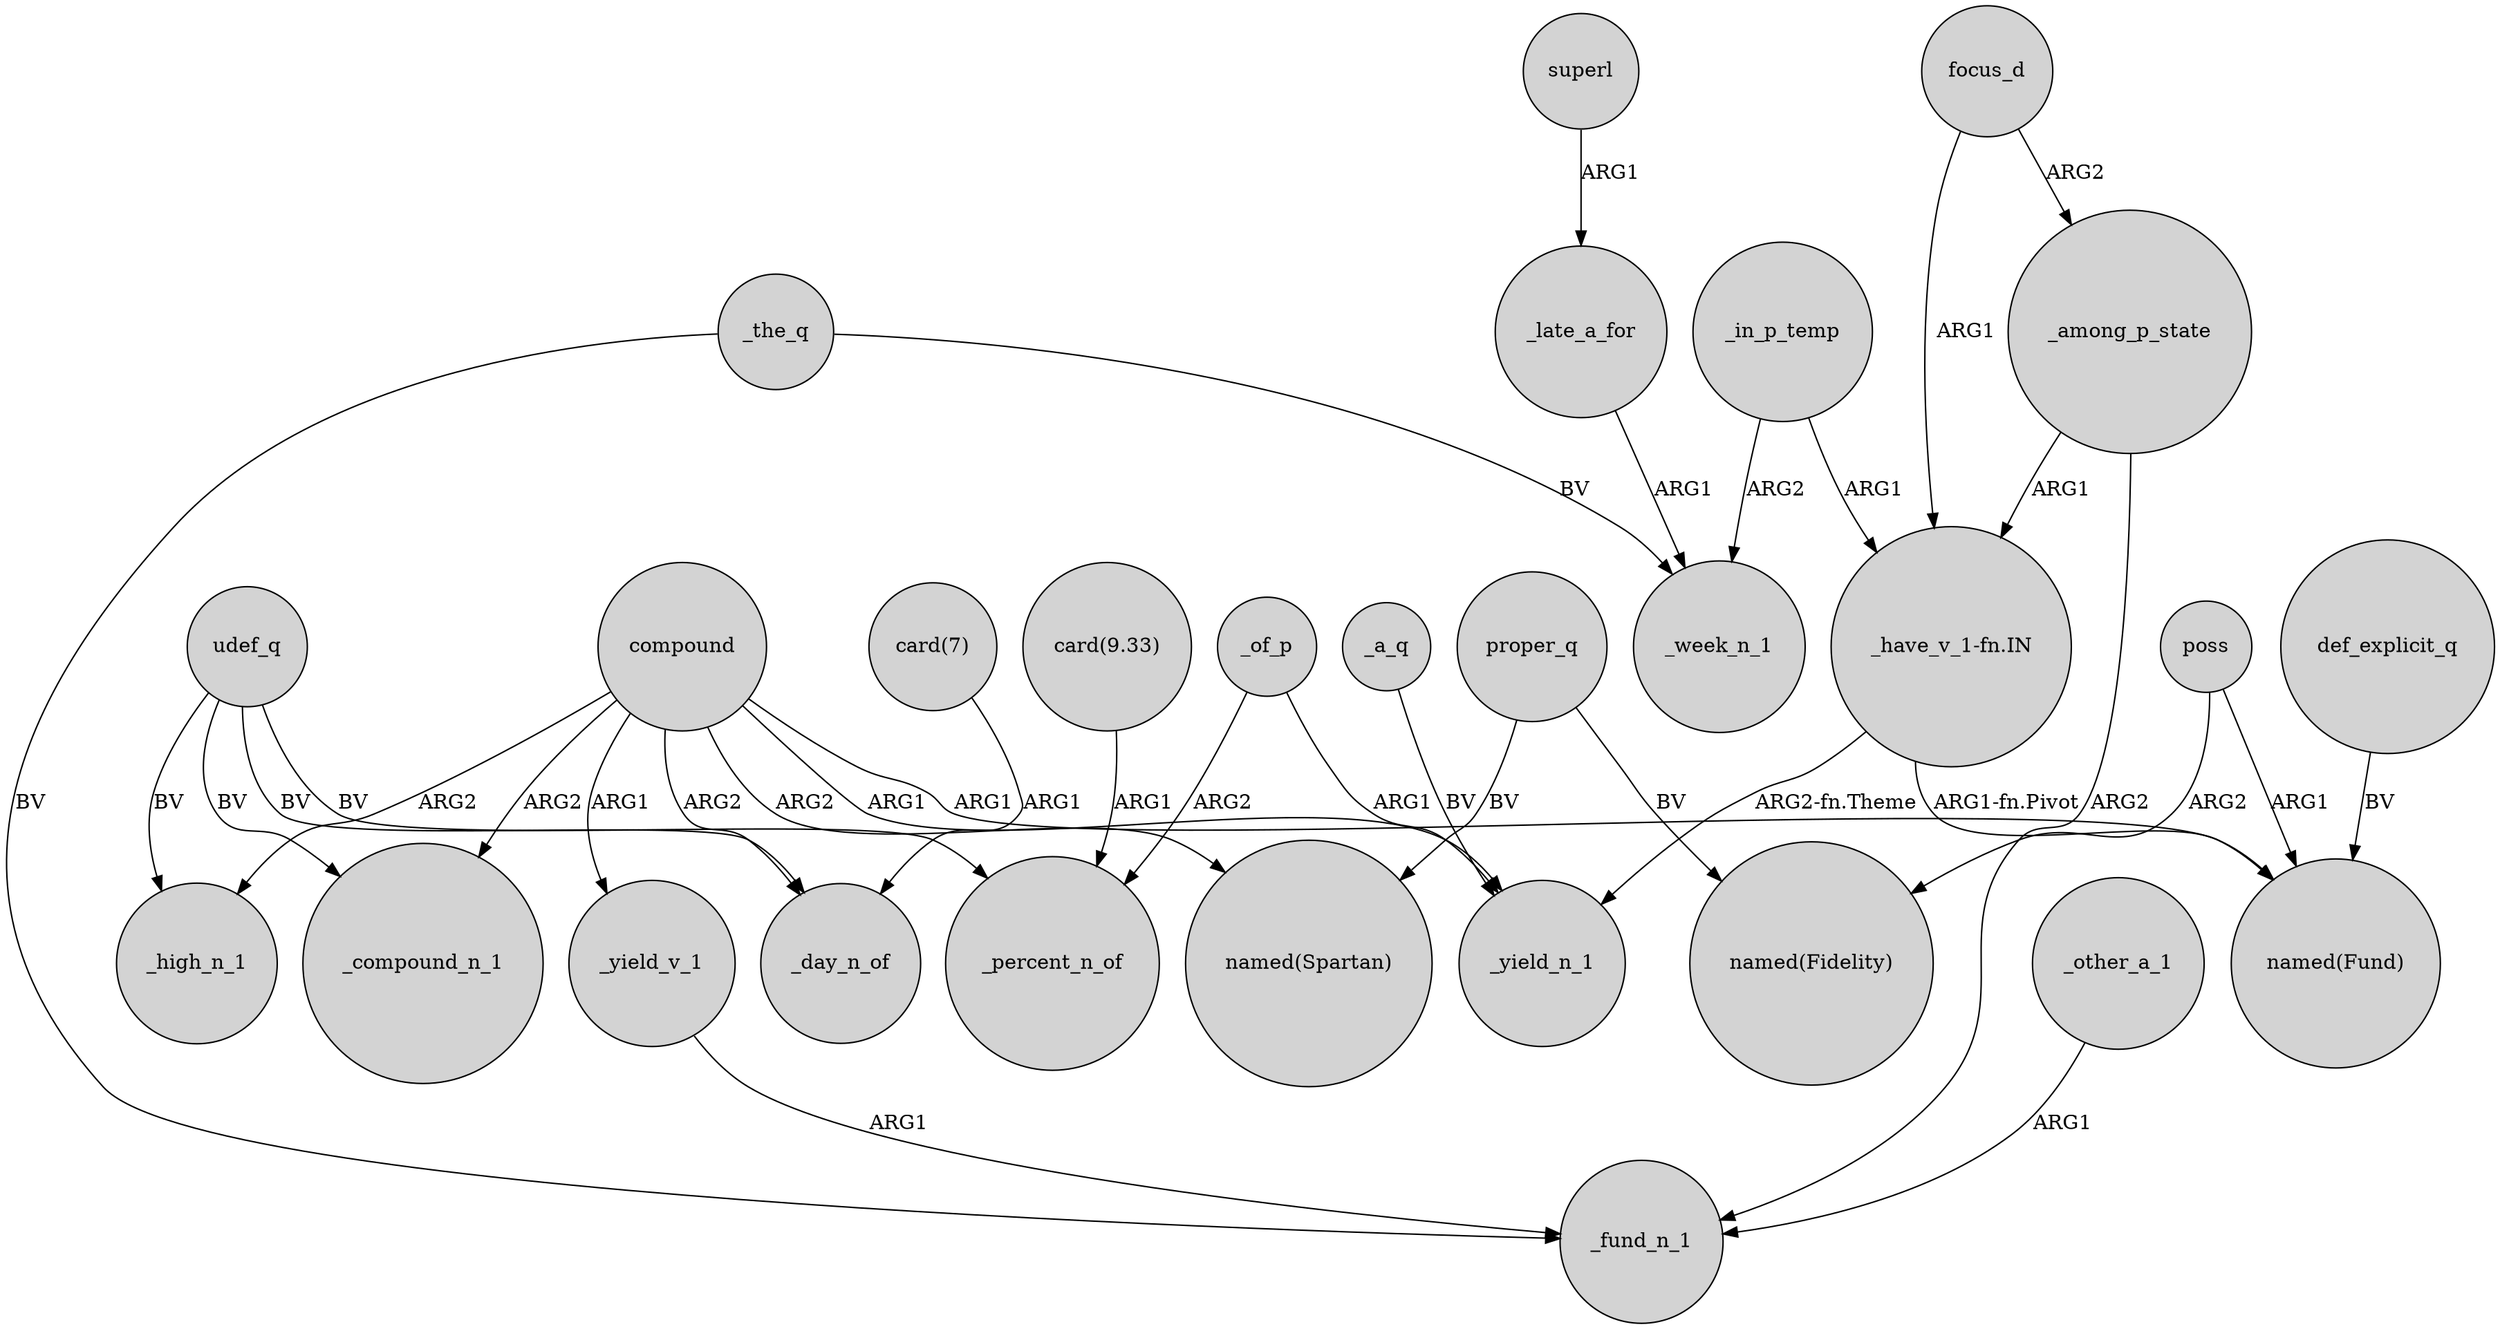 digraph {
	node [shape=circle style=filled]
	focus_d -> "_have_v_1-fn.IN" [label=ARG1]
	udef_q -> _compound_n_1 [label=BV]
	_among_p_state -> _fund_n_1 [label=ARG2]
	"card(9.33)" -> _percent_n_of [label=ARG1]
	compound -> _yield_v_1 [label=ARG1]
	compound -> "named(Fund)" [label=ARG1]
	compound -> _yield_n_1 [label=ARG1]
	compound -> _day_n_of [label=ARG2]
	_a_q -> _yield_n_1 [label=BV]
	compound -> _compound_n_1 [label=ARG2]
	_in_p_temp -> _week_n_1 [label=ARG2]
	"card(7)" -> _day_n_of [label=ARG1]
	udef_q -> _day_n_of [label=BV]
	"_have_v_1-fn.IN" -> _yield_n_1 [label="ARG2-fn.Theme"]
	proper_q -> "named(Spartan)" [label=BV]
	superl -> _late_a_for [label=ARG1]
	"_have_v_1-fn.IN" -> "named(Fund)" [label="ARG1-fn.Pivot"]
	_the_q -> _fund_n_1 [label=BV]
	udef_q -> _high_n_1 [label=BV]
	proper_q -> "named(Fidelity)" [label=BV]
	compound -> _high_n_1 [label=ARG2]
	_of_p -> _percent_n_of [label=ARG2]
	poss -> "named(Fidelity)" [label=ARG2]
	_of_p -> _yield_n_1 [label=ARG1]
	def_explicit_q -> "named(Fund)" [label=BV]
	_the_q -> _week_n_1 [label=BV]
	_other_a_1 -> _fund_n_1 [label=ARG1]
	compound -> "named(Spartan)" [label=ARG2]
	_yield_v_1 -> _fund_n_1 [label=ARG1]
	poss -> "named(Fund)" [label=ARG1]
	_in_p_temp -> "_have_v_1-fn.IN" [label=ARG1]
	udef_q -> _percent_n_of [label=BV]
	_late_a_for -> _week_n_1 [label=ARG1]
	_among_p_state -> "_have_v_1-fn.IN" [label=ARG1]
	focus_d -> _among_p_state [label=ARG2]
}
